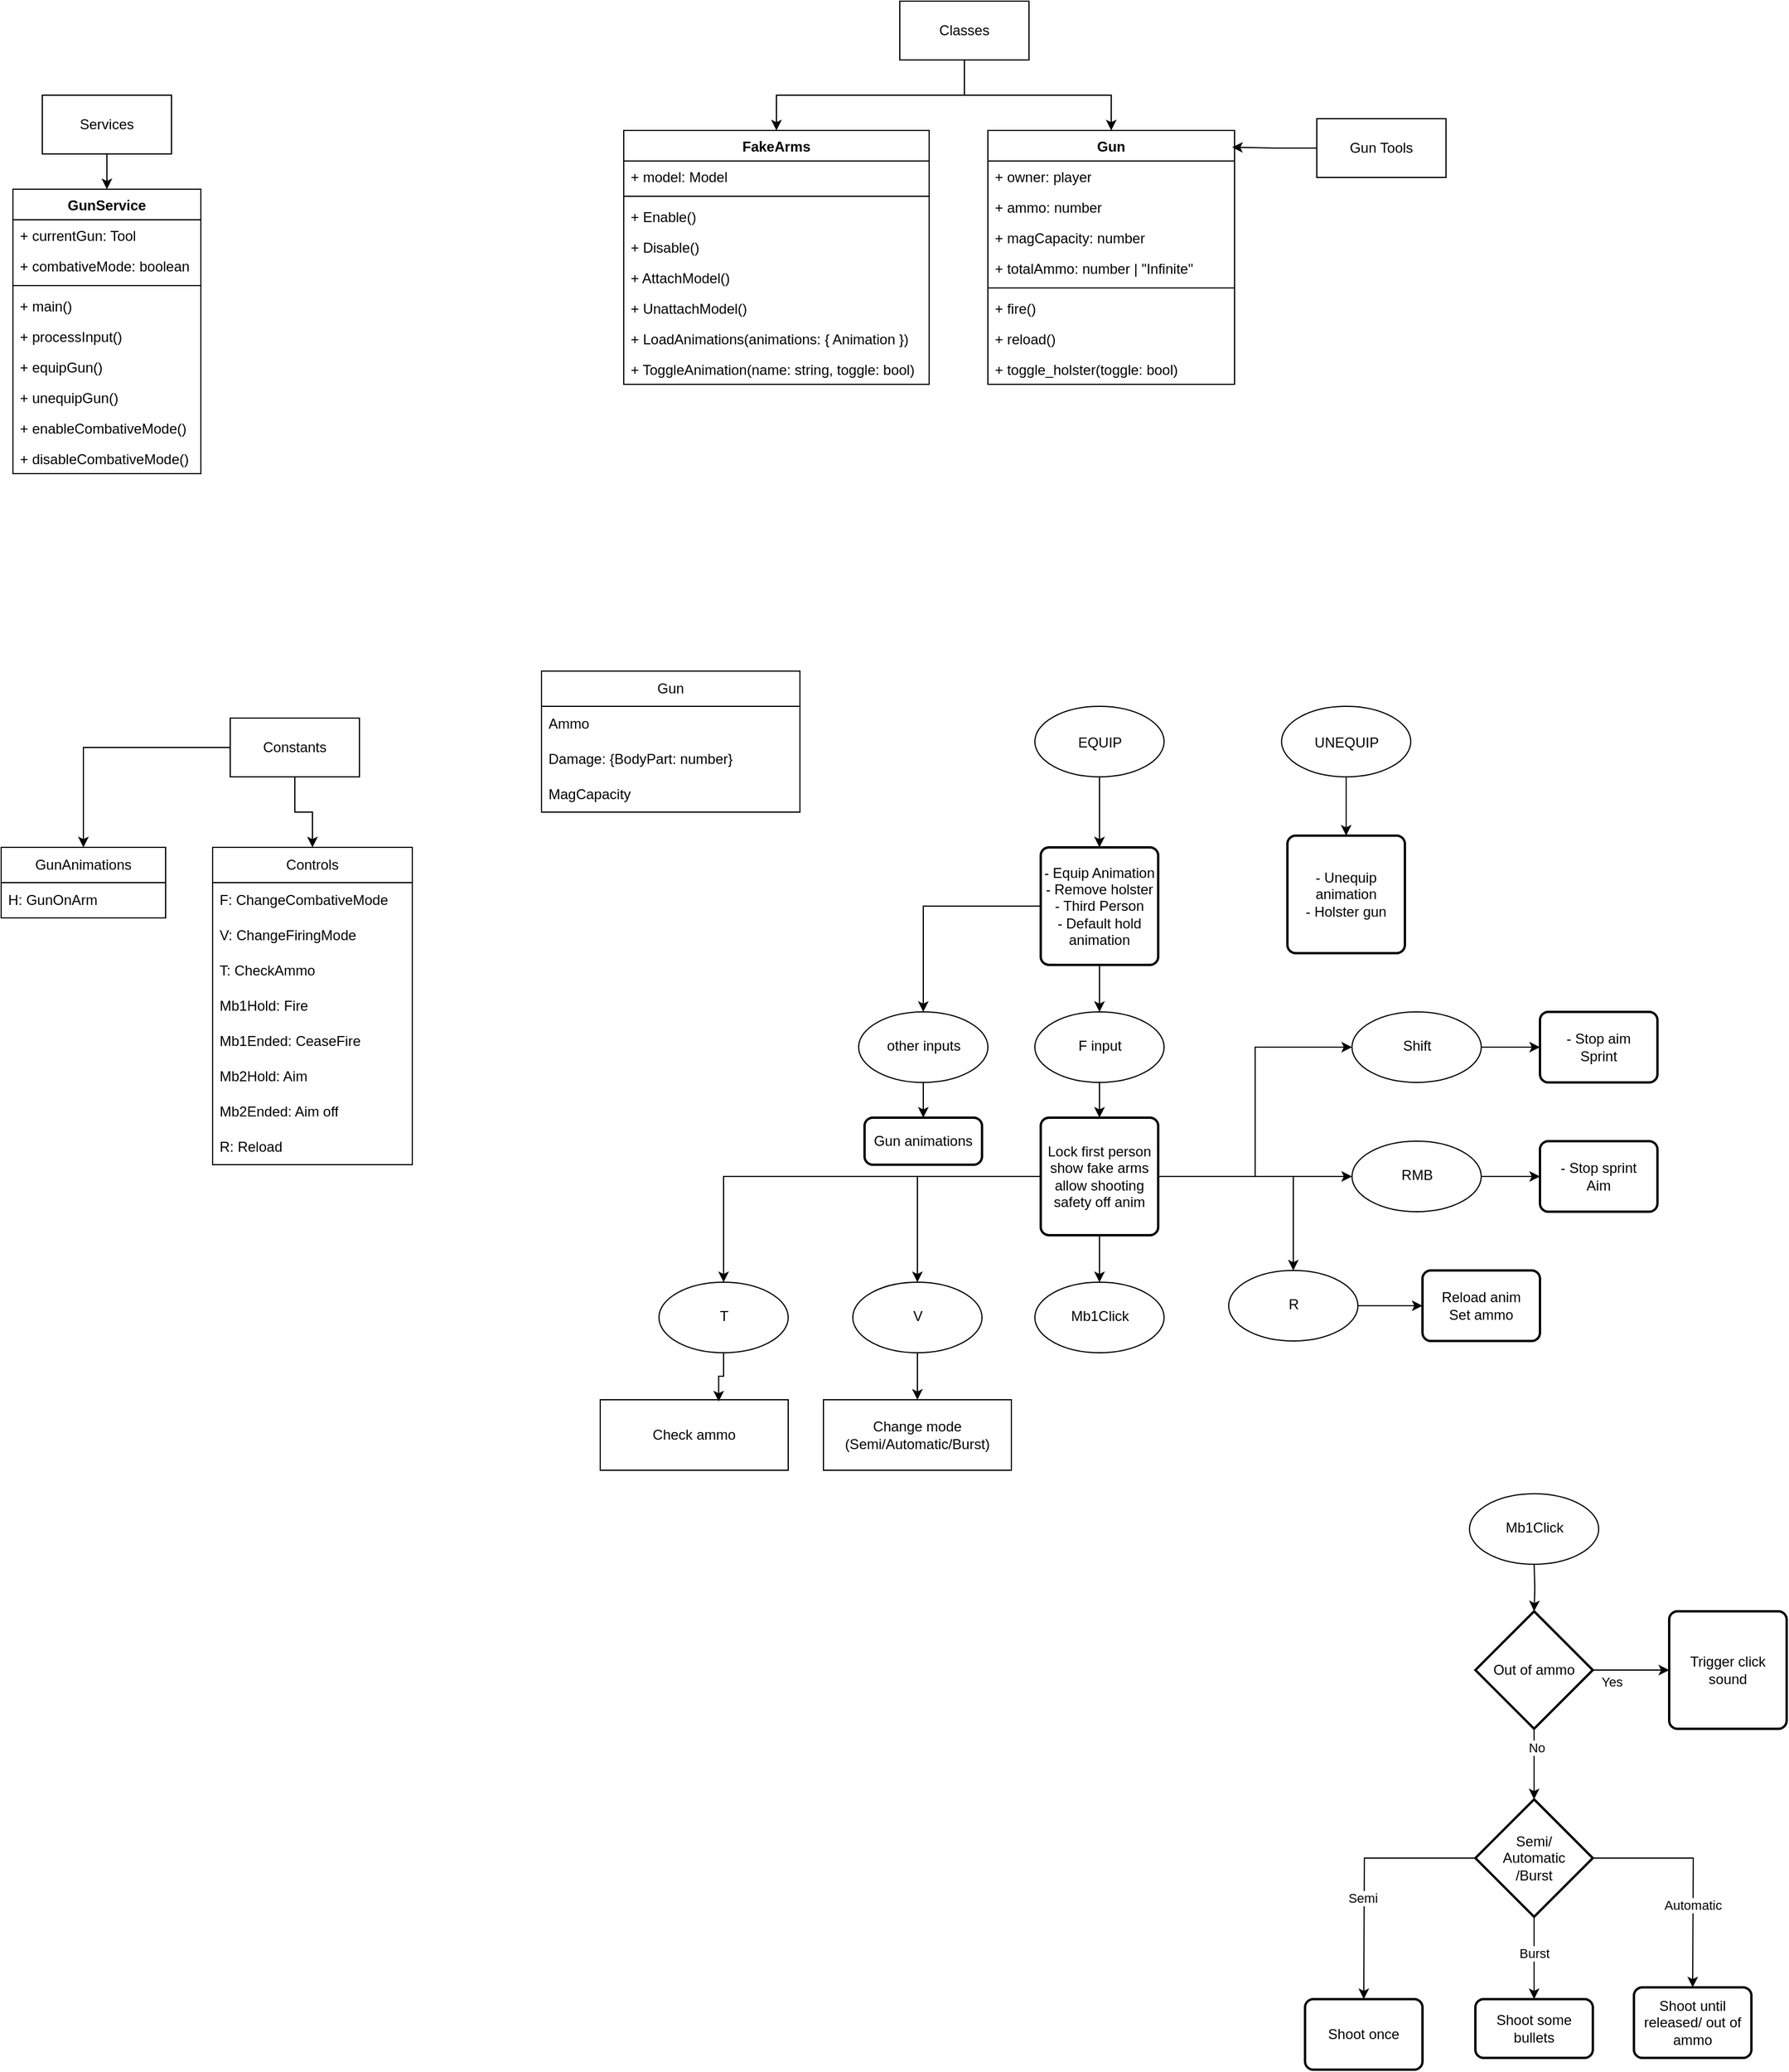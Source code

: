 <mxfile version="24.8.3">
  <diagram name="Strona-1" id="bAsJD7OgCnql6Cl0NvNS">
    <mxGraphModel dx="1836" dy="1802" grid="1" gridSize="10" guides="1" tooltips="1" connect="1" arrows="1" fold="1" page="1" pageScale="1" pageWidth="827" pageHeight="1169" math="0" shadow="0">
      <root>
        <mxCell id="0" />
        <mxCell id="1" parent="0" />
        <mxCell id="hZDCPNM4DfB-jgvxbIM_-2" value="Gun" style="swimlane;fontStyle=0;childLayout=stackLayout;horizontal=1;startSize=30;horizontalStack=0;resizeParent=1;resizeParentMax=0;resizeLast=0;collapsible=1;marginBottom=0;whiteSpace=wrap;html=1;" parent="1" vertex="1">
          <mxGeometry x="-110" y="160" width="220" height="120" as="geometry" />
        </mxCell>
        <mxCell id="hZDCPNM4DfB-jgvxbIM_-3" value="Ammo" style="text;strokeColor=none;fillColor=none;align=left;verticalAlign=middle;spacingLeft=4;spacingRight=4;overflow=hidden;points=[[0,0.5],[1,0.5]];portConstraint=eastwest;rotatable=0;whiteSpace=wrap;html=1;" parent="hZDCPNM4DfB-jgvxbIM_-2" vertex="1">
          <mxGeometry y="30" width="220" height="30" as="geometry" />
        </mxCell>
        <mxCell id="hZDCPNM4DfB-jgvxbIM_-4" value="Damage: {BodyPart: number}" style="text;strokeColor=none;fillColor=none;align=left;verticalAlign=middle;spacingLeft=4;spacingRight=4;overflow=hidden;points=[[0,0.5],[1,0.5]];portConstraint=eastwest;rotatable=0;whiteSpace=wrap;html=1;" parent="hZDCPNM4DfB-jgvxbIM_-2" vertex="1">
          <mxGeometry y="60" width="220" height="30" as="geometry" />
        </mxCell>
        <mxCell id="hZDCPNM4DfB-jgvxbIM_-5" value="MagCapacity" style="text;strokeColor=none;fillColor=none;align=left;verticalAlign=middle;spacingLeft=4;spacingRight=4;overflow=hidden;points=[[0,0.5],[1,0.5]];portConstraint=eastwest;rotatable=0;whiteSpace=wrap;html=1;" parent="hZDCPNM4DfB-jgvxbIM_-2" vertex="1">
          <mxGeometry y="90" width="220" height="30" as="geometry" />
        </mxCell>
        <mxCell id="hZDCPNM4DfB-jgvxbIM_-9" style="edgeStyle=orthogonalEdgeStyle;rounded=0;orthogonalLoop=1;jettySize=auto;html=1;" parent="1" source="hZDCPNM4DfB-jgvxbIM_-7" target="hZDCPNM4DfB-jgvxbIM_-8" edge="1">
          <mxGeometry relative="1" as="geometry" />
        </mxCell>
        <mxCell id="hZDCPNM4DfB-jgvxbIM_-7" value="&lt;p style=&quot;line-height: 0%;&quot;&gt;EQUIP&lt;/p&gt;" style="verticalLabelPosition=middle;verticalAlign=middle;html=1;shape=mxgraph.flowchart.on-page_reference;align=center;labelPosition=center;" parent="1" vertex="1">
          <mxGeometry x="310" y="190" width="110" height="60" as="geometry" />
        </mxCell>
        <mxCell id="hZDCPNM4DfB-jgvxbIM_-11" style="edgeStyle=orthogonalEdgeStyle;rounded=0;orthogonalLoop=1;jettySize=auto;html=1;" parent="1" source="hZDCPNM4DfB-jgvxbIM_-8" target="hZDCPNM4DfB-jgvxbIM_-10" edge="1">
          <mxGeometry relative="1" as="geometry" />
        </mxCell>
        <mxCell id="hZDCPNM4DfB-jgvxbIM_-8" value="- Equip Animation&lt;div&gt;- Remove holster&lt;/div&gt;&lt;div&gt;- Third Person&lt;/div&gt;&lt;div&gt;- Default hold animation&lt;/div&gt;" style="rounded=1;whiteSpace=wrap;html=1;absoluteArcSize=1;arcSize=14;strokeWidth=2;" parent="1" vertex="1">
          <mxGeometry x="315" y="310" width="100" height="100" as="geometry" />
        </mxCell>
        <mxCell id="hZDCPNM4DfB-jgvxbIM_-14" style="edgeStyle=orthogonalEdgeStyle;rounded=0;orthogonalLoop=1;jettySize=auto;html=1;" parent="1" source="hZDCPNM4DfB-jgvxbIM_-10" target="hZDCPNM4DfB-jgvxbIM_-12" edge="1">
          <mxGeometry relative="1" as="geometry" />
        </mxCell>
        <mxCell id="hZDCPNM4DfB-jgvxbIM_-10" value="&lt;p style=&quot;line-height: 0%; margin-top: 0px; margin-bottom: 0px;&quot;&gt;F input&lt;/p&gt;" style="verticalLabelPosition=middle;verticalAlign=middle;html=1;shape=mxgraph.flowchart.on-page_reference;align=center;movableLabel=0;labelPosition=center;" parent="1" vertex="1">
          <mxGeometry x="310" y="450" width="110" height="60" as="geometry" />
        </mxCell>
        <mxCell id="hZDCPNM4DfB-jgvxbIM_-58" style="edgeStyle=orthogonalEdgeStyle;rounded=0;orthogonalLoop=1;jettySize=auto;html=1;" parent="1" source="hZDCPNM4DfB-jgvxbIM_-12" target="hZDCPNM4DfB-jgvxbIM_-57" edge="1">
          <mxGeometry relative="1" as="geometry" />
        </mxCell>
        <mxCell id="hZDCPNM4DfB-jgvxbIM_-12" value="Lock first person&lt;div&gt;show fake arms&lt;/div&gt;&lt;div&gt;allow shooting&lt;/div&gt;&lt;div&gt;safety off anim&lt;/div&gt;" style="rounded=1;whiteSpace=wrap;html=1;absoluteArcSize=1;arcSize=14;strokeWidth=2;" parent="1" vertex="1">
          <mxGeometry x="315" y="540" width="100" height="100" as="geometry" />
        </mxCell>
        <mxCell id="hZDCPNM4DfB-jgvxbIM_-18" style="edgeStyle=orthogonalEdgeStyle;rounded=0;orthogonalLoop=1;jettySize=auto;html=1;" parent="1" source="hZDCPNM4DfB-jgvxbIM_-15" target="hZDCPNM4DfB-jgvxbIM_-17" edge="1">
          <mxGeometry relative="1" as="geometry" />
        </mxCell>
        <mxCell id="hZDCPNM4DfB-jgvxbIM_-15" value="&lt;p style=&quot;line-height: 0%; margin-top: 0px; margin-bottom: 0px;&quot;&gt;other inputs&lt;/p&gt;" style="verticalLabelPosition=middle;verticalAlign=middle;html=1;shape=mxgraph.flowchart.on-page_reference;align=center;movableLabel=0;labelPosition=center;" parent="1" vertex="1">
          <mxGeometry x="160" y="450" width="110" height="60" as="geometry" />
        </mxCell>
        <mxCell id="hZDCPNM4DfB-jgvxbIM_-16" style="edgeStyle=orthogonalEdgeStyle;rounded=0;orthogonalLoop=1;jettySize=auto;html=1;entryX=0.5;entryY=0;entryDx=0;entryDy=0;entryPerimeter=0;" parent="1" source="hZDCPNM4DfB-jgvxbIM_-8" target="hZDCPNM4DfB-jgvxbIM_-15" edge="1">
          <mxGeometry relative="1" as="geometry" />
        </mxCell>
        <mxCell id="hZDCPNM4DfB-jgvxbIM_-17" value="Gun animations" style="rounded=1;whiteSpace=wrap;html=1;absoluteArcSize=1;arcSize=14;strokeWidth=2;" parent="1" vertex="1">
          <mxGeometry x="165" y="540" width="100" height="40" as="geometry" />
        </mxCell>
        <mxCell id="hZDCPNM4DfB-jgvxbIM_-21" style="edgeStyle=orthogonalEdgeStyle;rounded=0;orthogonalLoop=1;jettySize=auto;html=1;" parent="1" source="hZDCPNM4DfB-jgvxbIM_-19" target="hZDCPNM4DfB-jgvxbIM_-20" edge="1">
          <mxGeometry relative="1" as="geometry" />
        </mxCell>
        <mxCell id="hZDCPNM4DfB-jgvxbIM_-19" value="&lt;p style=&quot;line-height: 0%;&quot;&gt;UNEQUIP&lt;/p&gt;" style="verticalLabelPosition=middle;verticalAlign=middle;html=1;shape=mxgraph.flowchart.on-page_reference;align=center;labelPosition=center;" parent="1" vertex="1">
          <mxGeometry x="520" y="190" width="110" height="60" as="geometry" />
        </mxCell>
        <mxCell id="hZDCPNM4DfB-jgvxbIM_-20" value="- Unequip animation&lt;div&gt;- Holster gun&lt;/div&gt;" style="rounded=1;whiteSpace=wrap;html=1;absoluteArcSize=1;arcSize=14;strokeWidth=2;" parent="1" vertex="1">
          <mxGeometry x="525" y="300" width="100" height="100" as="geometry" />
        </mxCell>
        <mxCell id="hZDCPNM4DfB-jgvxbIM_-22" value="&lt;p style=&quot;line-height: 0%; margin-top: 0px; margin-bottom: 0px;&quot;&gt;Mb1Click&lt;/p&gt;" style="verticalLabelPosition=middle;verticalAlign=middle;html=1;shape=mxgraph.flowchart.on-page_reference;align=center;movableLabel=0;labelPosition=center;" parent="1" vertex="1">
          <mxGeometry x="310" y="680" width="110" height="60" as="geometry" />
        </mxCell>
        <mxCell id="hZDCPNM4DfB-jgvxbIM_-23" style="edgeStyle=orthogonalEdgeStyle;rounded=0;orthogonalLoop=1;jettySize=auto;html=1;entryX=0.5;entryY=0;entryDx=0;entryDy=0;entryPerimeter=0;" parent="1" source="hZDCPNM4DfB-jgvxbIM_-12" target="hZDCPNM4DfB-jgvxbIM_-22" edge="1">
          <mxGeometry relative="1" as="geometry" />
        </mxCell>
        <mxCell id="hZDCPNM4DfB-jgvxbIM_-28" style="edgeStyle=orthogonalEdgeStyle;rounded=0;orthogonalLoop=1;jettySize=auto;html=1;" parent="1" source="hZDCPNM4DfB-jgvxbIM_-26" edge="1">
          <mxGeometry relative="1" as="geometry">
            <mxPoint x="590" y="1290" as="targetPoint" />
          </mxGeometry>
        </mxCell>
        <mxCell id="hZDCPNM4DfB-jgvxbIM_-31" value="Semi" style="edgeLabel;html=1;align=center;verticalAlign=middle;resizable=0;points=[];" parent="hZDCPNM4DfB-jgvxbIM_-28" vertex="1" connectable="0">
          <mxGeometry x="0.198" y="-2" relative="1" as="geometry">
            <mxPoint as="offset" />
          </mxGeometry>
        </mxCell>
        <mxCell id="hZDCPNM4DfB-jgvxbIM_-29" style="edgeStyle=orthogonalEdgeStyle;rounded=0;orthogonalLoop=1;jettySize=auto;html=1;" parent="1" source="hZDCPNM4DfB-jgvxbIM_-26" edge="1">
          <mxGeometry relative="1" as="geometry">
            <mxPoint x="870" y="1280" as="targetPoint" />
          </mxGeometry>
        </mxCell>
        <mxCell id="hZDCPNM4DfB-jgvxbIM_-32" value="Automatic" style="edgeLabel;html=1;align=center;verticalAlign=middle;resizable=0;points=[];" parent="hZDCPNM4DfB-jgvxbIM_-29" vertex="1" connectable="0">
          <mxGeometry x="0.182" y="-1" relative="1" as="geometry">
            <mxPoint y="10" as="offset" />
          </mxGeometry>
        </mxCell>
        <mxCell id="hZDCPNM4DfB-jgvxbIM_-33" style="edgeStyle=orthogonalEdgeStyle;rounded=0;orthogonalLoop=1;jettySize=auto;html=1;" parent="1" source="hZDCPNM4DfB-jgvxbIM_-26" edge="1">
          <mxGeometry relative="1" as="geometry">
            <mxPoint x="735" y="1290" as="targetPoint" />
          </mxGeometry>
        </mxCell>
        <mxCell id="hZDCPNM4DfB-jgvxbIM_-34" value="Burst" style="edgeLabel;html=1;align=center;verticalAlign=middle;resizable=0;points=[];" parent="hZDCPNM4DfB-jgvxbIM_-33" vertex="1" connectable="0">
          <mxGeometry x="-0.421" y="4" relative="1" as="geometry">
            <mxPoint x="-4" y="10" as="offset" />
          </mxGeometry>
        </mxCell>
        <mxCell id="hZDCPNM4DfB-jgvxbIM_-26" value="Semi/&lt;div&gt;Automatic&lt;div&gt;/Burst&lt;/div&gt;&lt;/div&gt;" style="strokeWidth=2;html=1;shape=mxgraph.flowchart.decision;whiteSpace=wrap;" parent="1" vertex="1">
          <mxGeometry x="685" y="1120" width="100" height="100" as="geometry" />
        </mxCell>
        <mxCell id="hZDCPNM4DfB-jgvxbIM_-27" style="edgeStyle=orthogonalEdgeStyle;rounded=0;orthogonalLoop=1;jettySize=auto;html=1;entryX=0.5;entryY=0;entryDx=0;entryDy=0;entryPerimeter=0;" parent="1" source="hZDCPNM4DfB-jgvxbIM_-37" target="hZDCPNM4DfB-jgvxbIM_-26" edge="1">
          <mxGeometry relative="1" as="geometry" />
        </mxCell>
        <mxCell id="hZDCPNM4DfB-jgvxbIM_-40" value="No" style="edgeLabel;html=1;align=center;verticalAlign=middle;resizable=0;points=[];" parent="hZDCPNM4DfB-jgvxbIM_-27" vertex="1" connectable="0">
          <mxGeometry x="-0.467" y="2" relative="1" as="geometry">
            <mxPoint as="offset" />
          </mxGeometry>
        </mxCell>
        <mxCell id="hZDCPNM4DfB-jgvxbIM_-30" value="Shoot once" style="rounded=1;whiteSpace=wrap;html=1;absoluteArcSize=1;arcSize=14;strokeWidth=2;" parent="1" vertex="1">
          <mxGeometry x="540" y="1290" width="100" height="60" as="geometry" />
        </mxCell>
        <mxCell id="hZDCPNM4DfB-jgvxbIM_-35" value="Shoot some bullets" style="rounded=1;whiteSpace=wrap;html=1;absoluteArcSize=1;arcSize=14;strokeWidth=2;" parent="1" vertex="1">
          <mxGeometry x="685" y="1290" width="100" height="50" as="geometry" />
        </mxCell>
        <mxCell id="hZDCPNM4DfB-jgvxbIM_-36" value="Shoot until released/ out of ammo" style="rounded=1;whiteSpace=wrap;html=1;absoluteArcSize=1;arcSize=14;strokeWidth=2;" parent="1" vertex="1">
          <mxGeometry x="820" y="1280" width="100" height="60" as="geometry" />
        </mxCell>
        <mxCell id="hZDCPNM4DfB-jgvxbIM_-38" value="" style="edgeStyle=orthogonalEdgeStyle;rounded=0;orthogonalLoop=1;jettySize=auto;html=1;entryX=0.5;entryY=0;entryDx=0;entryDy=0;entryPerimeter=0;" parent="1" target="hZDCPNM4DfB-jgvxbIM_-37" edge="1">
          <mxGeometry relative="1" as="geometry">
            <mxPoint x="735.053" y="920" as="sourcePoint" />
            <mxPoint x="735" y="1100" as="targetPoint" />
          </mxGeometry>
        </mxCell>
        <mxCell id="hZDCPNM4DfB-jgvxbIM_-39" style="edgeStyle=orthogonalEdgeStyle;rounded=0;orthogonalLoop=1;jettySize=auto;html=1;" parent="1" source="hZDCPNM4DfB-jgvxbIM_-37" edge="1">
          <mxGeometry relative="1" as="geometry">
            <mxPoint x="850" y="1010" as="targetPoint" />
          </mxGeometry>
        </mxCell>
        <mxCell id="hZDCPNM4DfB-jgvxbIM_-41" value="Yes" style="edgeLabel;html=1;align=center;verticalAlign=middle;resizable=0;points=[];" parent="hZDCPNM4DfB-jgvxbIM_-39" vertex="1" connectable="0">
          <mxGeometry x="-0.741" y="-5" relative="1" as="geometry">
            <mxPoint x="7" y="5" as="offset" />
          </mxGeometry>
        </mxCell>
        <mxCell id="hZDCPNM4DfB-jgvxbIM_-37" value="Out of ammo" style="strokeWidth=2;html=1;shape=mxgraph.flowchart.decision;whiteSpace=wrap;" parent="1" vertex="1">
          <mxGeometry x="685" y="960" width="100" height="100" as="geometry" />
        </mxCell>
        <mxCell id="hZDCPNM4DfB-jgvxbIM_-42" value="Trigger click sound" style="rounded=1;whiteSpace=wrap;html=1;absoluteArcSize=1;arcSize=14;strokeWidth=2;" parent="1" vertex="1">
          <mxGeometry x="850" y="960" width="100" height="100" as="geometry" />
        </mxCell>
        <mxCell id="hZDCPNM4DfB-jgvxbIM_-48" style="edgeStyle=orthogonalEdgeStyle;rounded=0;orthogonalLoop=1;jettySize=auto;html=1;entryX=0;entryY=0.5;entryDx=0;entryDy=0;" parent="1" source="hZDCPNM4DfB-jgvxbIM_-44" target="hZDCPNM4DfB-jgvxbIM_-47" edge="1">
          <mxGeometry relative="1" as="geometry" />
        </mxCell>
        <mxCell id="hZDCPNM4DfB-jgvxbIM_-44" value="&lt;p style=&quot;line-height: 0%; margin-top: 0px; margin-bottom: 0px;&quot;&gt;R&lt;/p&gt;" style="verticalLabelPosition=middle;verticalAlign=middle;html=1;shape=mxgraph.flowchart.on-page_reference;align=center;movableLabel=0;labelPosition=center;" parent="1" vertex="1">
          <mxGeometry x="475" y="670" width="110" height="60" as="geometry" />
        </mxCell>
        <mxCell id="hZDCPNM4DfB-jgvxbIM_-45" style="edgeStyle=orthogonalEdgeStyle;rounded=0;orthogonalLoop=1;jettySize=auto;html=1;entryX=0.5;entryY=0;entryDx=0;entryDy=0;entryPerimeter=0;" parent="1" source="hZDCPNM4DfB-jgvxbIM_-12" target="hZDCPNM4DfB-jgvxbIM_-44" edge="1">
          <mxGeometry relative="1" as="geometry" />
        </mxCell>
        <mxCell id="hZDCPNM4DfB-jgvxbIM_-47" value="Reload anim&lt;div&gt;Set ammo&lt;/div&gt;" style="rounded=1;whiteSpace=wrap;html=1;absoluteArcSize=1;arcSize=14;strokeWidth=2;" parent="1" vertex="1">
          <mxGeometry x="640" y="670" width="100" height="60" as="geometry" />
        </mxCell>
        <mxCell id="hZDCPNM4DfB-jgvxbIM_-54" value="" style="edgeStyle=orthogonalEdgeStyle;rounded=0;orthogonalLoop=1;jettySize=auto;html=1;" parent="1" source="hZDCPNM4DfB-jgvxbIM_-51" target="hZDCPNM4DfB-jgvxbIM_-53" edge="1">
          <mxGeometry relative="1" as="geometry" />
        </mxCell>
        <mxCell id="hZDCPNM4DfB-jgvxbIM_-51" value="&lt;p style=&quot;line-height: 0%; margin-top: 0px; margin-bottom: 0px;&quot;&gt;V&lt;/p&gt;" style="verticalLabelPosition=middle;verticalAlign=middle;html=1;shape=mxgraph.flowchart.on-page_reference;align=center;movableLabel=0;labelPosition=center;" parent="1" vertex="1">
          <mxGeometry x="155" y="680" width="110" height="60" as="geometry" />
        </mxCell>
        <mxCell id="hZDCPNM4DfB-jgvxbIM_-52" style="edgeStyle=orthogonalEdgeStyle;rounded=0;orthogonalLoop=1;jettySize=auto;html=1;entryX=0.5;entryY=0;entryDx=0;entryDy=0;entryPerimeter=0;" parent="1" source="hZDCPNM4DfB-jgvxbIM_-12" target="hZDCPNM4DfB-jgvxbIM_-51" edge="1">
          <mxGeometry relative="1" as="geometry" />
        </mxCell>
        <mxCell id="hZDCPNM4DfB-jgvxbIM_-53" value="Change mode&lt;div&gt;(Semi/Automatic/Burst)&lt;/div&gt;" style="whiteSpace=wrap;html=1;" parent="1" vertex="1">
          <mxGeometry x="130" y="780" width="160" height="60" as="geometry" />
        </mxCell>
        <mxCell id="hZDCPNM4DfB-jgvxbIM_-57" value="&lt;p style=&quot;line-height: 0%; margin-top: 0px; margin-bottom: 0px;&quot;&gt;T&lt;/p&gt;" style="verticalLabelPosition=middle;verticalAlign=middle;html=1;shape=mxgraph.flowchart.on-page_reference;align=center;movableLabel=0;labelPosition=center;" parent="1" vertex="1">
          <mxGeometry x="-10" y="680" width="110" height="60" as="geometry" />
        </mxCell>
        <mxCell id="hZDCPNM4DfB-jgvxbIM_-59" value="Check ammo" style="whiteSpace=wrap;html=1;" parent="1" vertex="1">
          <mxGeometry x="-60" y="780" width="160" height="60" as="geometry" />
        </mxCell>
        <mxCell id="hZDCPNM4DfB-jgvxbIM_-60" style="edgeStyle=orthogonalEdgeStyle;rounded=0;orthogonalLoop=1;jettySize=auto;html=1;entryX=0.63;entryY=0.024;entryDx=0;entryDy=0;entryPerimeter=0;" parent="1" source="hZDCPNM4DfB-jgvxbIM_-57" target="hZDCPNM4DfB-jgvxbIM_-59" edge="1">
          <mxGeometry relative="1" as="geometry" />
        </mxCell>
        <mxCell id="hZDCPNM4DfB-jgvxbIM_-64" style="edgeStyle=orthogonalEdgeStyle;rounded=0;orthogonalLoop=1;jettySize=auto;html=1;" parent="1" source="hZDCPNM4DfB-jgvxbIM_-61" target="hZDCPNM4DfB-jgvxbIM_-63" edge="1">
          <mxGeometry relative="1" as="geometry" />
        </mxCell>
        <mxCell id="hZDCPNM4DfB-jgvxbIM_-61" value="&lt;p style=&quot;line-height: 0%; margin-top: 0px; margin-bottom: 0px;&quot;&gt;RMB&lt;/p&gt;" style="verticalLabelPosition=middle;verticalAlign=middle;html=1;shape=mxgraph.flowchart.on-page_reference;align=center;movableLabel=0;labelPosition=center;" parent="1" vertex="1">
          <mxGeometry x="580" y="560" width="110" height="60" as="geometry" />
        </mxCell>
        <mxCell id="hZDCPNM4DfB-jgvxbIM_-62" style="edgeStyle=orthogonalEdgeStyle;rounded=0;orthogonalLoop=1;jettySize=auto;html=1;entryX=0;entryY=0.5;entryDx=0;entryDy=0;entryPerimeter=0;" parent="1" source="hZDCPNM4DfB-jgvxbIM_-12" target="hZDCPNM4DfB-jgvxbIM_-61" edge="1">
          <mxGeometry relative="1" as="geometry" />
        </mxCell>
        <mxCell id="hZDCPNM4DfB-jgvxbIM_-63" value="&lt;div&gt;- Stop sprint&lt;/div&gt;Aim" style="rounded=1;whiteSpace=wrap;html=1;absoluteArcSize=1;arcSize=14;strokeWidth=2;" parent="1" vertex="1">
          <mxGeometry x="740" y="560" width="100" height="60" as="geometry" />
        </mxCell>
        <mxCell id="hZDCPNM4DfB-jgvxbIM_-68" style="edgeStyle=orthogonalEdgeStyle;rounded=0;orthogonalLoop=1;jettySize=auto;html=1;" parent="1" source="hZDCPNM4DfB-jgvxbIM_-65" target="hZDCPNM4DfB-jgvxbIM_-67" edge="1">
          <mxGeometry relative="1" as="geometry" />
        </mxCell>
        <mxCell id="hZDCPNM4DfB-jgvxbIM_-65" value="&lt;p style=&quot;line-height: 0%; margin-top: 0px; margin-bottom: 0px;&quot;&gt;Shift&lt;/p&gt;" style="verticalLabelPosition=middle;verticalAlign=middle;html=1;shape=mxgraph.flowchart.on-page_reference;align=center;movableLabel=0;labelPosition=center;" parent="1" vertex="1">
          <mxGeometry x="580" y="450" width="110" height="60" as="geometry" />
        </mxCell>
        <mxCell id="hZDCPNM4DfB-jgvxbIM_-66" style="edgeStyle=orthogonalEdgeStyle;rounded=0;orthogonalLoop=1;jettySize=auto;html=1;entryX=0;entryY=0.5;entryDx=0;entryDy=0;entryPerimeter=0;" parent="1" source="hZDCPNM4DfB-jgvxbIM_-12" target="hZDCPNM4DfB-jgvxbIM_-65" edge="1">
          <mxGeometry relative="1" as="geometry" />
        </mxCell>
        <mxCell id="hZDCPNM4DfB-jgvxbIM_-67" value="&lt;div&gt;- Stop aim&lt;/div&gt;Sprint" style="rounded=1;whiteSpace=wrap;html=1;absoluteArcSize=1;arcSize=14;strokeWidth=2;" parent="1" vertex="1">
          <mxGeometry x="740" y="450" width="100" height="60" as="geometry" />
        </mxCell>
        <mxCell id="hZDCPNM4DfB-jgvxbIM_-83" style="edgeStyle=orthogonalEdgeStyle;rounded=0;orthogonalLoop=1;jettySize=auto;html=1;entryX=0.5;entryY=0;entryDx=0;entryDy=0;" parent="1" source="hZDCPNM4DfB-jgvxbIM_-73" target="hZDCPNM4DfB-jgvxbIM_-78" edge="1">
          <mxGeometry relative="1" as="geometry" />
        </mxCell>
        <mxCell id="hZDCPNM4DfB-jgvxbIM_-98" style="edgeStyle=orthogonalEdgeStyle;rounded=0;orthogonalLoop=1;jettySize=auto;html=1;entryX=0.5;entryY=0;entryDx=0;entryDy=0;" parent="1" source="hZDCPNM4DfB-jgvxbIM_-73" target="hZDCPNM4DfB-jgvxbIM_-89" edge="1">
          <mxGeometry relative="1" as="geometry" />
        </mxCell>
        <mxCell id="hZDCPNM4DfB-jgvxbIM_-73" value="Constants" style="html=1;whiteSpace=wrap;" parent="1" vertex="1">
          <mxGeometry x="-375" y="200" width="110" height="50" as="geometry" />
        </mxCell>
        <mxCell id="hZDCPNM4DfB-jgvxbIM_-78" value="Controls" style="swimlane;fontStyle=0;childLayout=stackLayout;horizontal=1;startSize=30;horizontalStack=0;resizeParent=1;resizeParentMax=0;resizeLast=0;collapsible=1;marginBottom=0;whiteSpace=wrap;html=1;" parent="1" vertex="1">
          <mxGeometry x="-390" y="310" width="170" height="270" as="geometry" />
        </mxCell>
        <mxCell id="hZDCPNM4DfB-jgvxbIM_-79" value="F: ChangeCombativeMode" style="text;strokeColor=none;fillColor=none;align=left;verticalAlign=middle;spacingLeft=4;spacingRight=4;overflow=hidden;points=[[0,0.5],[1,0.5]];portConstraint=eastwest;rotatable=0;whiteSpace=wrap;html=1;" parent="hZDCPNM4DfB-jgvxbIM_-78" vertex="1">
          <mxGeometry y="30" width="170" height="30" as="geometry" />
        </mxCell>
        <mxCell id="hZDCPNM4DfB-jgvxbIM_-80" value="V: ChangeFiringMode" style="text;strokeColor=none;fillColor=none;align=left;verticalAlign=middle;spacingLeft=4;spacingRight=4;overflow=hidden;points=[[0,0.5],[1,0.5]];portConstraint=eastwest;rotatable=0;whiteSpace=wrap;html=1;" parent="hZDCPNM4DfB-jgvxbIM_-78" vertex="1">
          <mxGeometry y="60" width="170" height="30" as="geometry" />
        </mxCell>
        <mxCell id="hZDCPNM4DfB-jgvxbIM_-81" value="T: CheckAmmo" style="text;strokeColor=none;fillColor=none;align=left;verticalAlign=middle;spacingLeft=4;spacingRight=4;overflow=hidden;points=[[0,0.5],[1,0.5]];portConstraint=eastwest;rotatable=0;whiteSpace=wrap;html=1;" parent="hZDCPNM4DfB-jgvxbIM_-78" vertex="1">
          <mxGeometry y="90" width="170" height="30" as="geometry" />
        </mxCell>
        <mxCell id="hZDCPNM4DfB-jgvxbIM_-84" value="Mb1Hold: Fire" style="text;strokeColor=none;fillColor=none;align=left;verticalAlign=middle;spacingLeft=4;spacingRight=4;overflow=hidden;points=[[0,0.5],[1,0.5]];portConstraint=eastwest;rotatable=0;whiteSpace=wrap;html=1;" parent="hZDCPNM4DfB-jgvxbIM_-78" vertex="1">
          <mxGeometry y="120" width="170" height="30" as="geometry" />
        </mxCell>
        <mxCell id="hZDCPNM4DfB-jgvxbIM_-85" value="Mb1Ended: CeaseFire" style="text;strokeColor=none;fillColor=none;align=left;verticalAlign=middle;spacingLeft=4;spacingRight=4;overflow=hidden;points=[[0,0.5],[1,0.5]];portConstraint=eastwest;rotatable=0;whiteSpace=wrap;html=1;" parent="hZDCPNM4DfB-jgvxbIM_-78" vertex="1">
          <mxGeometry y="150" width="170" height="30" as="geometry" />
        </mxCell>
        <mxCell id="hZDCPNM4DfB-jgvxbIM_-86" value="Mb2Hold: Aim" style="text;strokeColor=none;fillColor=none;align=left;verticalAlign=middle;spacingLeft=4;spacingRight=4;overflow=hidden;points=[[0,0.5],[1,0.5]];portConstraint=eastwest;rotatable=0;whiteSpace=wrap;html=1;" parent="hZDCPNM4DfB-jgvxbIM_-78" vertex="1">
          <mxGeometry y="180" width="170" height="30" as="geometry" />
        </mxCell>
        <mxCell id="hZDCPNM4DfB-jgvxbIM_-87" value="Mb2Ended: Aim off" style="text;strokeColor=none;fillColor=none;align=left;verticalAlign=middle;spacingLeft=4;spacingRight=4;overflow=hidden;points=[[0,0.5],[1,0.5]];portConstraint=eastwest;rotatable=0;whiteSpace=wrap;html=1;" parent="hZDCPNM4DfB-jgvxbIM_-78" vertex="1">
          <mxGeometry y="210" width="170" height="30" as="geometry" />
        </mxCell>
        <mxCell id="hZDCPNM4DfB-jgvxbIM_-88" value="R: Reload" style="text;strokeColor=none;fillColor=none;align=left;verticalAlign=middle;spacingLeft=4;spacingRight=4;overflow=hidden;points=[[0,0.5],[1,0.5]];portConstraint=eastwest;rotatable=0;whiteSpace=wrap;html=1;" parent="hZDCPNM4DfB-jgvxbIM_-78" vertex="1">
          <mxGeometry y="240" width="170" height="30" as="geometry" />
        </mxCell>
        <mxCell id="hZDCPNM4DfB-jgvxbIM_-89" value="GunAnimations" style="swimlane;fontStyle=0;childLayout=stackLayout;horizontal=1;startSize=30;horizontalStack=0;resizeParent=1;resizeParentMax=0;resizeLast=0;collapsible=1;marginBottom=0;whiteSpace=wrap;html=1;" parent="1" vertex="1">
          <mxGeometry x="-570" y="310" width="140" height="60" as="geometry" />
        </mxCell>
        <mxCell id="hZDCPNM4DfB-jgvxbIM_-97" value="H: GunOnArm" style="text;strokeColor=none;fillColor=none;align=left;verticalAlign=middle;spacingLeft=4;spacingRight=4;overflow=hidden;points=[[0,0.5],[1,0.5]];portConstraint=eastwest;rotatable=0;whiteSpace=wrap;html=1;" parent="hZDCPNM4DfB-jgvxbIM_-89" vertex="1">
          <mxGeometry y="30" width="140" height="30" as="geometry" />
        </mxCell>
        <mxCell id="hZDCPNM4DfB-jgvxbIM_-101" value="" style="edgeStyle=orthogonalEdgeStyle;rounded=0;orthogonalLoop=1;jettySize=auto;html=1;" parent="1" source="hZDCPNM4DfB-jgvxbIM_-99" edge="1">
          <mxGeometry relative="1" as="geometry">
            <mxPoint x="-480.0" y="-250" as="targetPoint" />
          </mxGeometry>
        </mxCell>
        <mxCell id="hZDCPNM4DfB-jgvxbIM_-99" value="Services" style="html=1;whiteSpace=wrap;" parent="1" vertex="1">
          <mxGeometry x="-535" y="-330" width="110" height="50" as="geometry" />
        </mxCell>
        <mxCell id="hZDCPNM4DfB-jgvxbIM_-107" value="GunService" style="swimlane;fontStyle=1;align=center;verticalAlign=top;childLayout=stackLayout;horizontal=1;startSize=26;horizontalStack=0;resizeParent=1;resizeParentMax=0;resizeLast=0;collapsible=1;marginBottom=0;whiteSpace=wrap;html=1;" parent="1" vertex="1">
          <mxGeometry x="-560" y="-250" width="160" height="242" as="geometry" />
        </mxCell>
        <mxCell id="hZDCPNM4DfB-jgvxbIM_-119" value="+ currentGun: Tool" style="text;strokeColor=none;fillColor=none;align=left;verticalAlign=top;spacingLeft=4;spacingRight=4;overflow=hidden;rotatable=0;points=[[0,0.5],[1,0.5]];portConstraint=eastwest;whiteSpace=wrap;html=1;" parent="hZDCPNM4DfB-jgvxbIM_-107" vertex="1">
          <mxGeometry y="26" width="160" height="26" as="geometry" />
        </mxCell>
        <mxCell id="hZDCPNM4DfB-jgvxbIM_-108" value="+ combativeMode: boolean" style="text;strokeColor=none;fillColor=none;align=left;verticalAlign=top;spacingLeft=4;spacingRight=4;overflow=hidden;rotatable=0;points=[[0,0.5],[1,0.5]];portConstraint=eastwest;whiteSpace=wrap;html=1;" parent="hZDCPNM4DfB-jgvxbIM_-107" vertex="1">
          <mxGeometry y="52" width="160" height="26" as="geometry" />
        </mxCell>
        <mxCell id="hZDCPNM4DfB-jgvxbIM_-109" value="" style="line;strokeWidth=1;fillColor=none;align=left;verticalAlign=middle;spacingTop=-1;spacingLeft=3;spacingRight=3;rotatable=0;labelPosition=right;points=[];portConstraint=eastwest;strokeColor=inherit;" parent="hZDCPNM4DfB-jgvxbIM_-107" vertex="1">
          <mxGeometry y="78" width="160" height="8" as="geometry" />
        </mxCell>
        <mxCell id="hZDCPNM4DfB-jgvxbIM_-110" value="+ main()" style="text;strokeColor=none;fillColor=none;align=left;verticalAlign=top;spacingLeft=4;spacingRight=4;overflow=hidden;rotatable=0;points=[[0,0.5],[1,0.5]];portConstraint=eastwest;whiteSpace=wrap;html=1;" parent="hZDCPNM4DfB-jgvxbIM_-107" vertex="1">
          <mxGeometry y="86" width="160" height="26" as="geometry" />
        </mxCell>
        <mxCell id="hZDCPNM4DfB-jgvxbIM_-114" value="+ processInput()" style="text;strokeColor=none;fillColor=none;align=left;verticalAlign=top;spacingLeft=4;spacingRight=4;overflow=hidden;rotatable=0;points=[[0,0.5],[1,0.5]];portConstraint=eastwest;whiteSpace=wrap;html=1;" parent="hZDCPNM4DfB-jgvxbIM_-107" vertex="1">
          <mxGeometry y="112" width="160" height="26" as="geometry" />
        </mxCell>
        <mxCell id="hZDCPNM4DfB-jgvxbIM_-144" value="+ equipGun()" style="text;strokeColor=none;fillColor=none;align=left;verticalAlign=top;spacingLeft=4;spacingRight=4;overflow=hidden;rotatable=0;points=[[0,0.5],[1,0.5]];portConstraint=eastwest;whiteSpace=wrap;html=1;" parent="hZDCPNM4DfB-jgvxbIM_-107" vertex="1">
          <mxGeometry y="138" width="160" height="26" as="geometry" />
        </mxCell>
        <mxCell id="hZDCPNM4DfB-jgvxbIM_-145" value="+ unequipGun()" style="text;strokeColor=none;fillColor=none;align=left;verticalAlign=top;spacingLeft=4;spacingRight=4;overflow=hidden;rotatable=0;points=[[0,0.5],[1,0.5]];portConstraint=eastwest;whiteSpace=wrap;html=1;" parent="hZDCPNM4DfB-jgvxbIM_-107" vertex="1">
          <mxGeometry y="164" width="160" height="26" as="geometry" />
        </mxCell>
        <mxCell id="hZDCPNM4DfB-jgvxbIM_-120" value="+ enableCombativeMode()" style="text;strokeColor=none;fillColor=none;align=left;verticalAlign=top;spacingLeft=4;spacingRight=4;overflow=hidden;rotatable=0;points=[[0,0.5],[1,0.5]];portConstraint=eastwest;whiteSpace=wrap;html=1;" parent="hZDCPNM4DfB-jgvxbIM_-107" vertex="1">
          <mxGeometry y="190" width="160" height="26" as="geometry" />
        </mxCell>
        <mxCell id="hZDCPNM4DfB-jgvxbIM_-121" value="+ disableCombativeMode()" style="text;strokeColor=none;fillColor=none;align=left;verticalAlign=top;spacingLeft=4;spacingRight=4;overflow=hidden;rotatable=0;points=[[0,0.5],[1,0.5]];portConstraint=eastwest;whiteSpace=wrap;html=1;" parent="hZDCPNM4DfB-jgvxbIM_-107" vertex="1">
          <mxGeometry y="216" width="160" height="26" as="geometry" />
        </mxCell>
        <mxCell id="hZDCPNM4DfB-jgvxbIM_-132" style="edgeStyle=orthogonalEdgeStyle;rounded=0;orthogonalLoop=1;jettySize=auto;html=1;" parent="1" source="hZDCPNM4DfB-jgvxbIM_-111" target="hZDCPNM4DfB-jgvxbIM_-128" edge="1">
          <mxGeometry relative="1" as="geometry" />
        </mxCell>
        <mxCell id="hZDCPNM4DfB-jgvxbIM_-137" style="edgeStyle=orthogonalEdgeStyle;rounded=0;orthogonalLoop=1;jettySize=auto;html=1;" parent="1" source="hZDCPNM4DfB-jgvxbIM_-111" target="hZDCPNM4DfB-jgvxbIM_-133" edge="1">
          <mxGeometry relative="1" as="geometry" />
        </mxCell>
        <mxCell id="hZDCPNM4DfB-jgvxbIM_-111" value="Classes" style="html=1;whiteSpace=wrap;" parent="1" vertex="1">
          <mxGeometry x="195" y="-410" width="110" height="50" as="geometry" />
        </mxCell>
        <mxCell id="hZDCPNM4DfB-jgvxbIM_-128" value="FakeArms" style="swimlane;fontStyle=1;align=center;verticalAlign=top;childLayout=stackLayout;horizontal=1;startSize=26;horizontalStack=0;resizeParent=1;resizeParentMax=0;resizeLast=0;collapsible=1;marginBottom=0;whiteSpace=wrap;html=1;" parent="1" vertex="1">
          <mxGeometry x="-40" y="-300" width="260" height="216" as="geometry" />
        </mxCell>
        <mxCell id="hZDCPNM4DfB-jgvxbIM_-129" value="+ model: Model" style="text;strokeColor=none;fillColor=none;align=left;verticalAlign=top;spacingLeft=4;spacingRight=4;overflow=hidden;rotatable=0;points=[[0,0.5],[1,0.5]];portConstraint=eastwest;whiteSpace=wrap;html=1;" parent="hZDCPNM4DfB-jgvxbIM_-128" vertex="1">
          <mxGeometry y="26" width="260" height="26" as="geometry" />
        </mxCell>
        <mxCell id="hZDCPNM4DfB-jgvxbIM_-130" value="" style="line;strokeWidth=1;fillColor=none;align=left;verticalAlign=middle;spacingTop=-1;spacingLeft=3;spacingRight=3;rotatable=0;labelPosition=right;points=[];portConstraint=eastwest;strokeColor=inherit;" parent="hZDCPNM4DfB-jgvxbIM_-128" vertex="1">
          <mxGeometry y="52" width="260" height="8" as="geometry" />
        </mxCell>
        <mxCell id="hZDCPNM4DfB-jgvxbIM_-131" value="+ Enable()" style="text;strokeColor=none;fillColor=none;align=left;verticalAlign=top;spacingLeft=4;spacingRight=4;overflow=hidden;rotatable=0;points=[[0,0.5],[1,0.5]];portConstraint=eastwest;whiteSpace=wrap;html=1;" parent="hZDCPNM4DfB-jgvxbIM_-128" vertex="1">
          <mxGeometry y="60" width="260" height="26" as="geometry" />
        </mxCell>
        <mxCell id="hZDCPNM4DfB-jgvxbIM_-143" value="+ Disable()" style="text;strokeColor=none;fillColor=none;align=left;verticalAlign=top;spacingLeft=4;spacingRight=4;overflow=hidden;rotatable=0;points=[[0,0.5],[1,0.5]];portConstraint=eastwest;whiteSpace=wrap;html=1;" parent="hZDCPNM4DfB-jgvxbIM_-128" vertex="1">
          <mxGeometry y="86" width="260" height="26" as="geometry" />
        </mxCell>
        <mxCell id="hZDCPNM4DfB-jgvxbIM_-146" value="+ AttachModel()" style="text;strokeColor=none;fillColor=none;align=left;verticalAlign=top;spacingLeft=4;spacingRight=4;overflow=hidden;rotatable=0;points=[[0,0.5],[1,0.5]];portConstraint=eastwest;whiteSpace=wrap;html=1;" parent="hZDCPNM4DfB-jgvxbIM_-128" vertex="1">
          <mxGeometry y="112" width="260" height="26" as="geometry" />
        </mxCell>
        <mxCell id="hZDCPNM4DfB-jgvxbIM_-149" value="+ UnattachModel()" style="text;strokeColor=none;fillColor=none;align=left;verticalAlign=top;spacingLeft=4;spacingRight=4;overflow=hidden;rotatable=0;points=[[0,0.5],[1,0.5]];portConstraint=eastwest;whiteSpace=wrap;html=1;" parent="hZDCPNM4DfB-jgvxbIM_-128" vertex="1">
          <mxGeometry y="138" width="260" height="26" as="geometry" />
        </mxCell>
        <mxCell id="hZDCPNM4DfB-jgvxbIM_-147" value="+ LoadAnimations(animations: { Animation })" style="text;strokeColor=none;fillColor=none;align=left;verticalAlign=top;spacingLeft=4;spacingRight=4;overflow=hidden;rotatable=0;points=[[0,0.5],[1,0.5]];portConstraint=eastwest;whiteSpace=wrap;html=1;" parent="hZDCPNM4DfB-jgvxbIM_-128" vertex="1">
          <mxGeometry y="164" width="260" height="26" as="geometry" />
        </mxCell>
        <mxCell id="hZDCPNM4DfB-jgvxbIM_-148" value="+ ToggleAnimation(name: string, toggle: bool)" style="text;strokeColor=none;fillColor=none;align=left;verticalAlign=top;spacingLeft=4;spacingRight=4;overflow=hidden;rotatable=0;points=[[0,0.5],[1,0.5]];portConstraint=eastwest;whiteSpace=wrap;html=1;" parent="hZDCPNM4DfB-jgvxbIM_-128" vertex="1">
          <mxGeometry y="190" width="260" height="26" as="geometry" />
        </mxCell>
        <mxCell id="hZDCPNM4DfB-jgvxbIM_-133" value="Gun" style="swimlane;fontStyle=1;align=center;verticalAlign=top;childLayout=stackLayout;horizontal=1;startSize=26;horizontalStack=0;resizeParent=1;resizeParentMax=0;resizeLast=0;collapsible=1;marginBottom=0;whiteSpace=wrap;html=1;" parent="1" vertex="1">
          <mxGeometry x="270" y="-300" width="210" height="216" as="geometry" />
        </mxCell>
        <mxCell id="hZDCPNM4DfB-jgvxbIM_-142" value="+ owner: player" style="text;strokeColor=none;fillColor=none;align=left;verticalAlign=top;spacingLeft=4;spacingRight=4;overflow=hidden;rotatable=0;points=[[0,0.5],[1,0.5]];portConstraint=eastwest;whiteSpace=wrap;html=1;" parent="hZDCPNM4DfB-jgvxbIM_-133" vertex="1">
          <mxGeometry y="26" width="210" height="26" as="geometry" />
        </mxCell>
        <mxCell id="hZDCPNM4DfB-jgvxbIM_-134" value="+ ammo: number" style="text;strokeColor=none;fillColor=none;align=left;verticalAlign=top;spacingLeft=4;spacingRight=4;overflow=hidden;rotatable=0;points=[[0,0.5],[1,0.5]];portConstraint=eastwest;whiteSpace=wrap;html=1;" parent="hZDCPNM4DfB-jgvxbIM_-133" vertex="1">
          <mxGeometry y="52" width="210" height="26" as="geometry" />
        </mxCell>
        <mxCell id="hZDCPNM4DfB-jgvxbIM_-140" value="+ magCapacity: number" style="text;strokeColor=none;fillColor=none;align=left;verticalAlign=top;spacingLeft=4;spacingRight=4;overflow=hidden;rotatable=0;points=[[0,0.5],[1,0.5]];portConstraint=eastwest;whiteSpace=wrap;html=1;" parent="hZDCPNM4DfB-jgvxbIM_-133" vertex="1">
          <mxGeometry y="78" width="210" height="26" as="geometry" />
        </mxCell>
        <mxCell id="hZDCPNM4DfB-jgvxbIM_-139" value="+ totalAmmo: number | &quot;Infinite&quot;" style="text;strokeColor=none;fillColor=none;align=left;verticalAlign=top;spacingLeft=4;spacingRight=4;overflow=hidden;rotatable=0;points=[[0,0.5],[1,0.5]];portConstraint=eastwest;whiteSpace=wrap;html=1;" parent="hZDCPNM4DfB-jgvxbIM_-133" vertex="1">
          <mxGeometry y="104" width="210" height="26" as="geometry" />
        </mxCell>
        <mxCell id="hZDCPNM4DfB-jgvxbIM_-135" value="" style="line;strokeWidth=1;fillColor=none;align=left;verticalAlign=middle;spacingTop=-1;spacingLeft=3;spacingRight=3;rotatable=0;labelPosition=right;points=[];portConstraint=eastwest;strokeColor=inherit;" parent="hZDCPNM4DfB-jgvxbIM_-133" vertex="1">
          <mxGeometry y="130" width="210" height="8" as="geometry" />
        </mxCell>
        <mxCell id="hZDCPNM4DfB-jgvxbIM_-136" value="+ fire()" style="text;strokeColor=none;fillColor=none;align=left;verticalAlign=top;spacingLeft=4;spacingRight=4;overflow=hidden;rotatable=0;points=[[0,0.5],[1,0.5]];portConstraint=eastwest;whiteSpace=wrap;html=1;" parent="hZDCPNM4DfB-jgvxbIM_-133" vertex="1">
          <mxGeometry y="138" width="210" height="26" as="geometry" />
        </mxCell>
        <mxCell id="hZDCPNM4DfB-jgvxbIM_-138" value="+ reload()" style="text;strokeColor=none;fillColor=none;align=left;verticalAlign=top;spacingLeft=4;spacingRight=4;overflow=hidden;rotatable=0;points=[[0,0.5],[1,0.5]];portConstraint=eastwest;whiteSpace=wrap;html=1;" parent="hZDCPNM4DfB-jgvxbIM_-133" vertex="1">
          <mxGeometry y="164" width="210" height="26" as="geometry" />
        </mxCell>
        <mxCell id="hZDCPNM4DfB-jgvxbIM_-141" value="+ toggle_holster(toggle: bool)" style="text;strokeColor=none;fillColor=none;align=left;verticalAlign=top;spacingLeft=4;spacingRight=4;overflow=hidden;rotatable=0;points=[[0,0.5],[1,0.5]];portConstraint=eastwest;whiteSpace=wrap;html=1;" parent="hZDCPNM4DfB-jgvxbIM_-133" vertex="1">
          <mxGeometry y="190" width="210" height="26" as="geometry" />
        </mxCell>
        <mxCell id="hZDCPNM4DfB-jgvxbIM_-150" value="Gun Tools" style="html=1;whiteSpace=wrap;" parent="1" vertex="1">
          <mxGeometry x="550" y="-310" width="110" height="50" as="geometry" />
        </mxCell>
        <mxCell id="hZDCPNM4DfB-jgvxbIM_-151" style="edgeStyle=orthogonalEdgeStyle;rounded=0;orthogonalLoop=1;jettySize=auto;html=1;entryX=0.99;entryY=0.066;entryDx=0;entryDy=0;entryPerimeter=0;" parent="1" source="hZDCPNM4DfB-jgvxbIM_-150" target="hZDCPNM4DfB-jgvxbIM_-133" edge="1">
          <mxGeometry relative="1" as="geometry" />
        </mxCell>
        <mxCell id="YOayDXYz8CENEZVXj-Oy-1" value="&lt;p style=&quot;line-height: 0%; margin-top: 0px; margin-bottom: 0px;&quot;&gt;Mb1Click&lt;/p&gt;" style="verticalLabelPosition=middle;verticalAlign=middle;html=1;shape=mxgraph.flowchart.on-page_reference;align=center;movableLabel=0;labelPosition=center;" vertex="1" parent="1">
          <mxGeometry x="680" y="860" width="110" height="60" as="geometry" />
        </mxCell>
      </root>
    </mxGraphModel>
  </diagram>
</mxfile>
